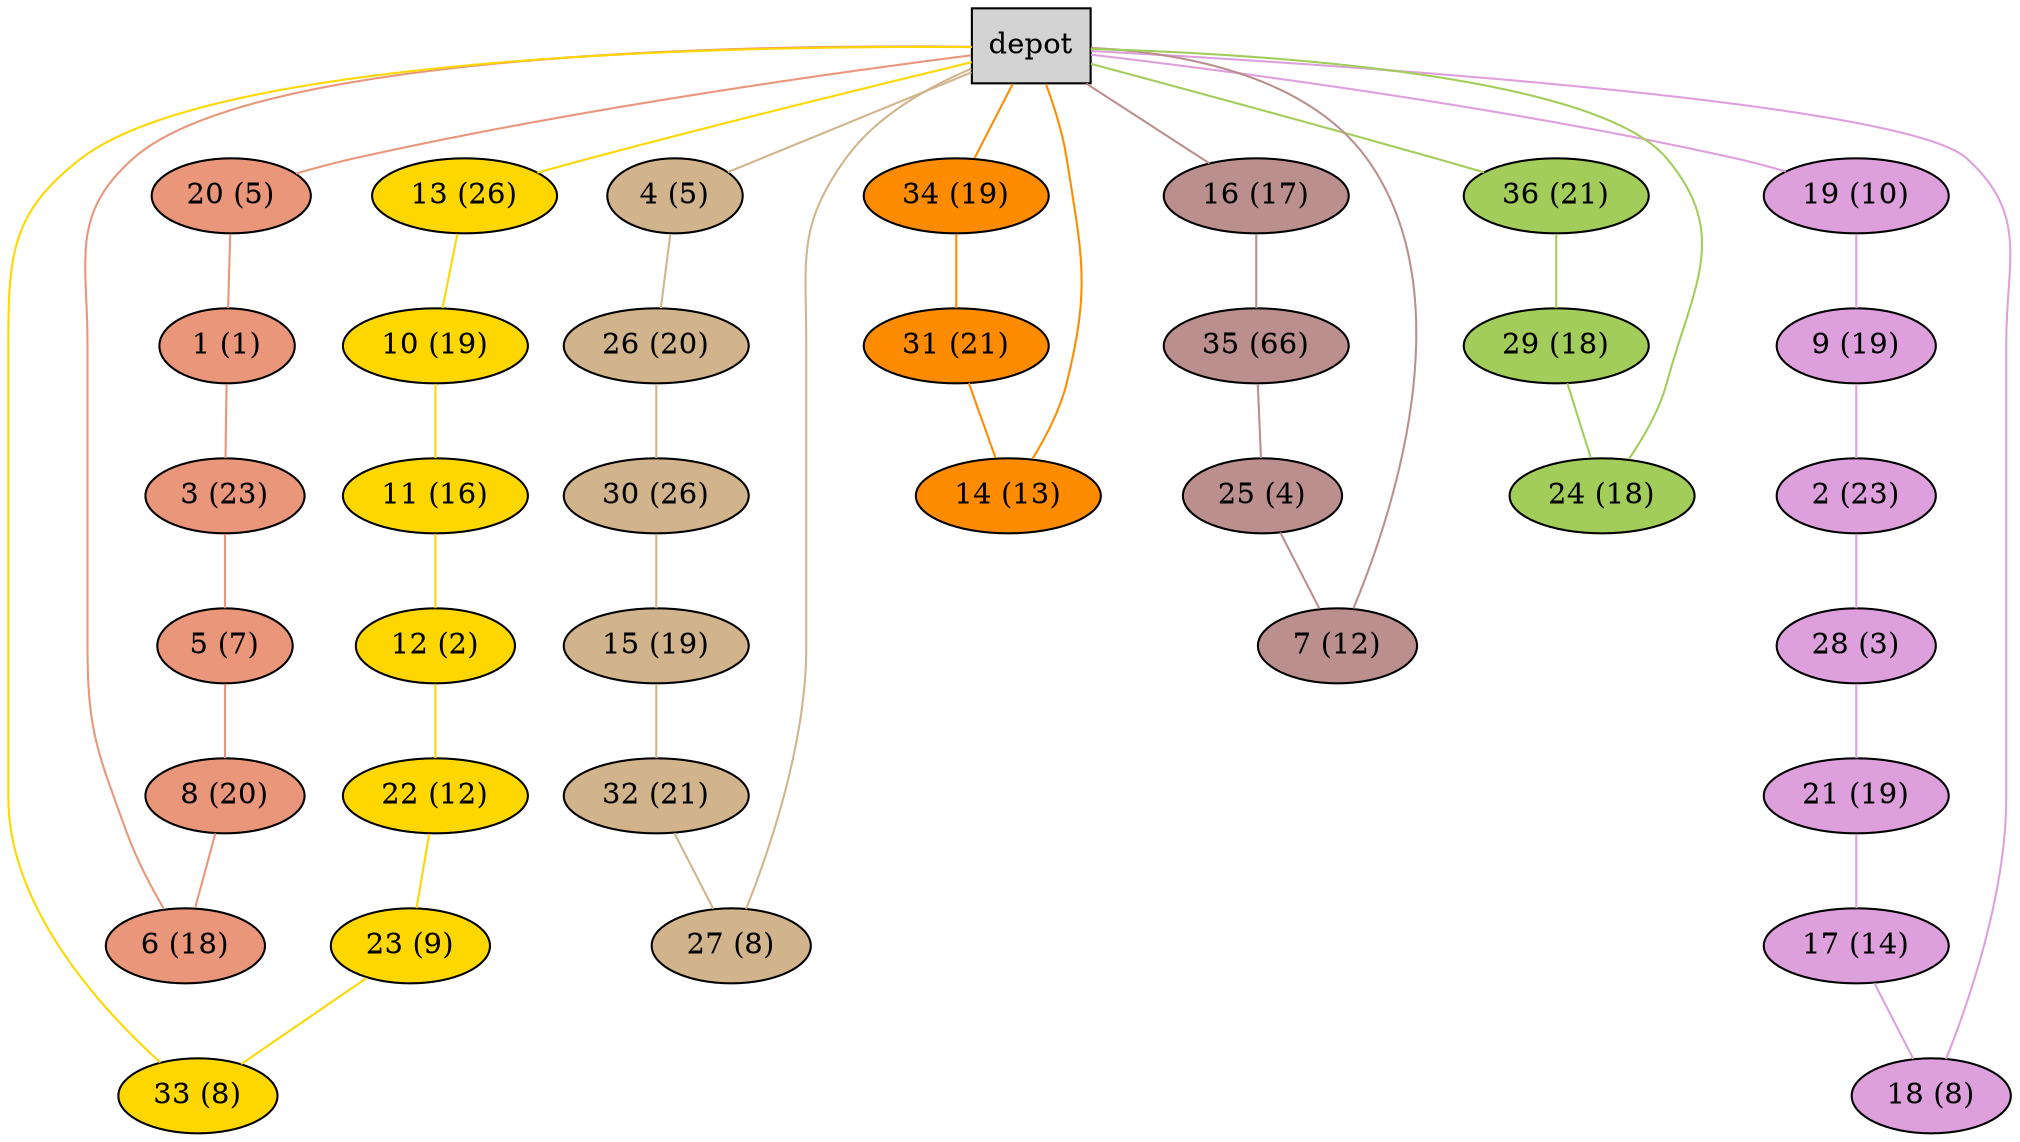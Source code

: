 graph G {
  0[shape = box, label = "depot", style = filled ];
  20[shape = ellipse, label = "20 (5)", style = filled , fillcolor = darksalmon ];
  "0"--"20"[color = darksalmon];
  1[shape = ellipse, label = "1 (1)", style = filled , fillcolor = darksalmon ];
  "20"--"1"[color = darksalmon];
  3[shape = ellipse, label = "3 (23)", style = filled , fillcolor = darksalmon ];
  "1"--"3"[color = darksalmon];
  5[shape = ellipse, label = "5 (7)", style = filled , fillcolor = darksalmon ];
  "3"--"5"[color = darksalmon];
  8[shape = ellipse, label = "8 (20)", style = filled , fillcolor = darksalmon ];
  "5"--"8"[color = darksalmon];
  6[shape = ellipse, label = "6 (18)", style = filled , fillcolor = darksalmon ];
  "8"--"6"[color = darksalmon];
  "6"--"0"[color = darksalmon];
  13[shape = ellipse, label = "13 (26)", style = filled , fillcolor = gold ];
  "0"--"13"[color = gold];
  10[shape = ellipse, label = "10 (19)", style = filled , fillcolor = gold ];
  "13"--"10"[color = gold];
  11[shape = ellipse, label = "11 (16)", style = filled , fillcolor = gold ];
  "10"--"11"[color = gold];
  12[shape = ellipse, label = "12 (2)", style = filled , fillcolor = gold ];
  "11"--"12"[color = gold];
  22[shape = ellipse, label = "22 (12)", style = filled , fillcolor = gold ];
  "12"--"22"[color = gold];
  23[shape = ellipse, label = "23 (9)", style = filled , fillcolor = gold ];
  "22"--"23"[color = gold];
  33[shape = ellipse, label = "33 (8)", style = filled , fillcolor = gold ];
  "23"--"33"[color = gold];
  "33"--"0"[color = gold];
  19[shape = ellipse, label = "19 (10)", style = filled , fillcolor = plum ];
  "0"--"19"[color = plum];
  9[shape = ellipse, label = "9 (19)", style = filled , fillcolor = plum ];
  "19"--"9"[color = plum];
  2[shape = ellipse, label = "2 (23)", style = filled , fillcolor = plum ];
  "9"--"2"[color = plum];
  28[shape = ellipse, label = "28 (3)", style = filled , fillcolor = plum ];
  "2"--"28"[color = plum];
  21[shape = ellipse, label = "21 (19)", style = filled , fillcolor = plum ];
  "28"--"21"[color = plum];
  17[shape = ellipse, label = "17 (14)", style = filled , fillcolor = plum ];
  "21"--"17"[color = plum];
  18[shape = ellipse, label = "18 (8)", style = filled , fillcolor = plum ];
  "17"--"18"[color = plum];
  "18"--"0"[color = plum];
  4[shape = ellipse, label = "4 (5)", style = filled , fillcolor = tan ];
  "0"--"4"[color = tan];
  26[shape = ellipse, label = "26 (20)", style = filled , fillcolor = tan ];
  "4"--"26"[color = tan];
  30[shape = ellipse, label = "30 (26)", style = filled , fillcolor = tan ];
  "26"--"30"[color = tan];
  15[shape = ellipse, label = "15 (19)", style = filled , fillcolor = tan ];
  "30"--"15"[color = tan];
  32[shape = ellipse, label = "32 (21)", style = filled , fillcolor = tan ];
  "15"--"32"[color = tan];
  27[shape = ellipse, label = "27 (8)", style = filled , fillcolor = tan ];
  "32"--"27"[color = tan];
  "27"--"0"[color = tan];
  34[shape = ellipse, label = "34 (19)", style = filled , fillcolor = darkorange ];
  "0"--"34"[color = darkorange];
  31[shape = ellipse, label = "31 (21)", style = filled , fillcolor = darkorange ];
  "34"--"31"[color = darkorange];
  14[shape = ellipse, label = "14 (13)", style = filled , fillcolor = darkorange ];
  "31"--"14"[color = darkorange];
  "14"--"0"[color = darkorange];
  16[shape = ellipse, label = "16 (17)", style = filled , fillcolor = rosybrown ];
  "0"--"16"[color = rosybrown];
  35[shape = ellipse, label = "35 (66)", style = filled , fillcolor = rosybrown ];
  "16"--"35"[color = rosybrown];
  25[shape = ellipse, label = "25 (4)", style = filled , fillcolor = rosybrown ];
  "35"--"25"[color = rosybrown];
  7[shape = ellipse, label = "7 (12)", style = filled , fillcolor = rosybrown ];
  "25"--"7"[color = rosybrown];
  "7"--"0"[color = rosybrown];
  36[shape = ellipse, label = "36 (21)", style = filled , fillcolor = darkolivegreen3 ];
  "0"--"36"[color = darkolivegreen3];
  29[shape = ellipse, label = "29 (18)", style = filled , fillcolor = darkolivegreen3 ];
  "36"--"29"[color = darkolivegreen3];
  24[shape = ellipse, label = "24 (18)", style = filled , fillcolor = darkolivegreen3 ];
  "29"--"24"[color = darkolivegreen3];
  "24"--"0"[color = darkolivegreen3];
}
